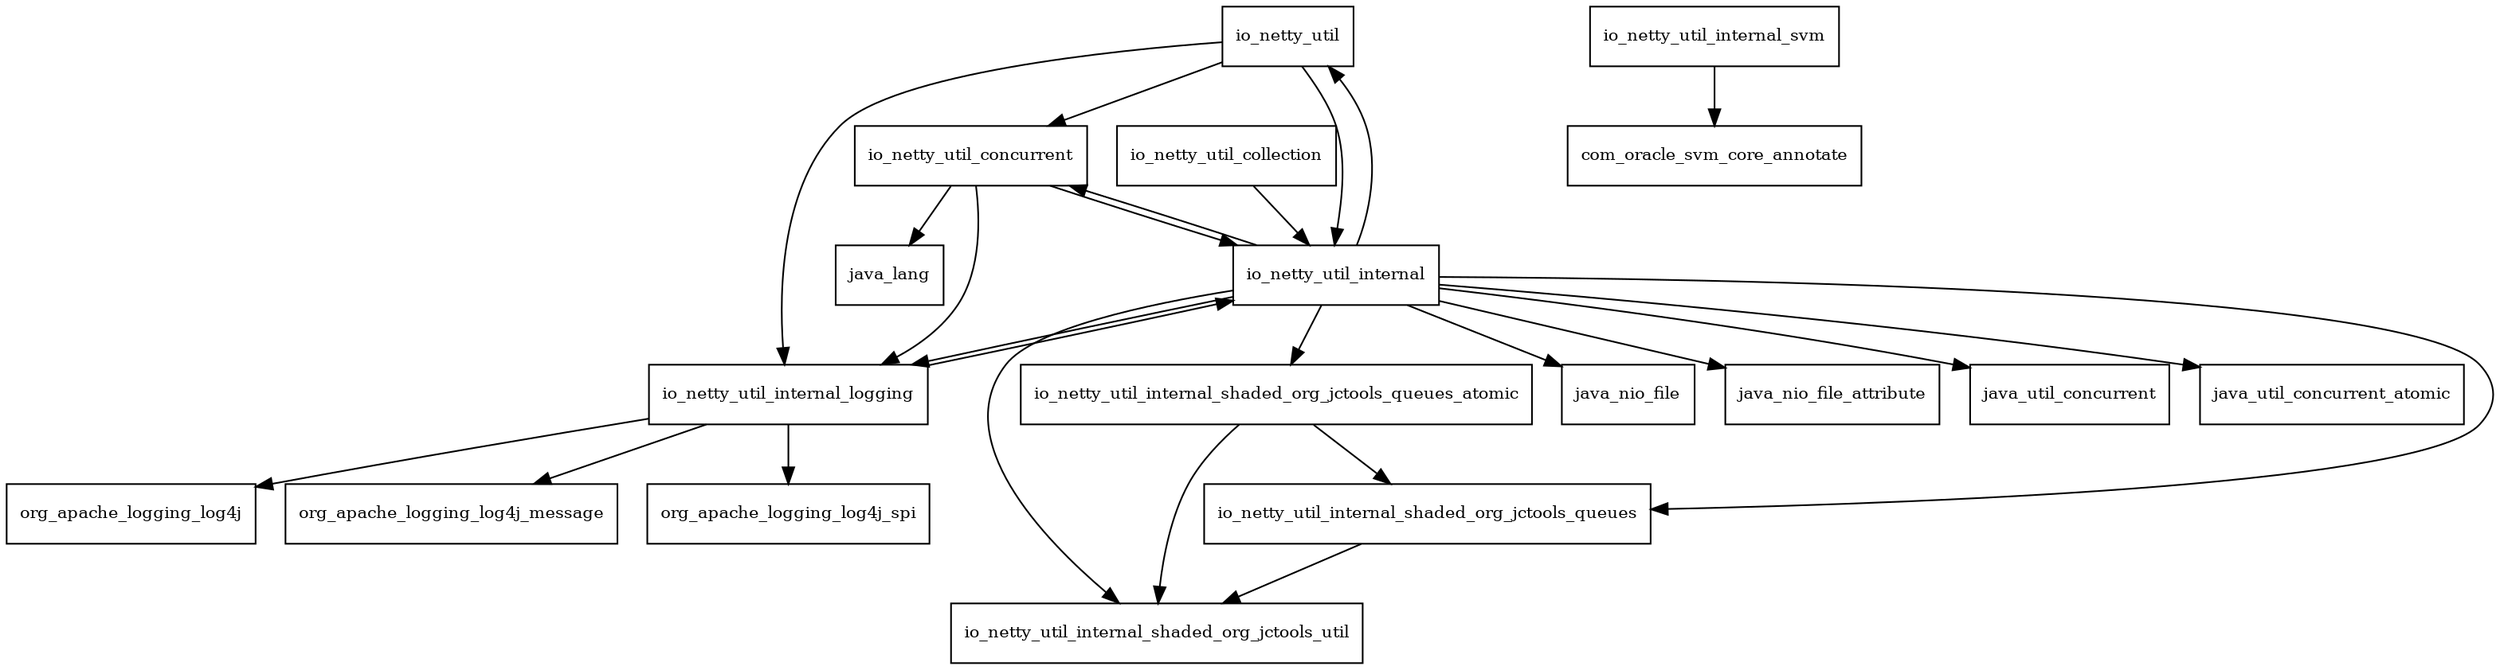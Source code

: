 digraph netty_common_4_1_37_Final_package_dependencies {
  node [shape = box, fontsize=10.0];
  io_netty_util -> io_netty_util_concurrent;
  io_netty_util -> io_netty_util_internal;
  io_netty_util -> io_netty_util_internal_logging;
  io_netty_util_collection -> io_netty_util_internal;
  io_netty_util_concurrent -> io_netty_util_internal;
  io_netty_util_concurrent -> io_netty_util_internal_logging;
  io_netty_util_concurrent -> java_lang;
  io_netty_util_internal -> io_netty_util;
  io_netty_util_internal -> io_netty_util_concurrent;
  io_netty_util_internal -> io_netty_util_internal_logging;
  io_netty_util_internal -> io_netty_util_internal_shaded_org_jctools_queues;
  io_netty_util_internal -> io_netty_util_internal_shaded_org_jctools_queues_atomic;
  io_netty_util_internal -> io_netty_util_internal_shaded_org_jctools_util;
  io_netty_util_internal -> java_nio_file;
  io_netty_util_internal -> java_nio_file_attribute;
  io_netty_util_internal -> java_util_concurrent;
  io_netty_util_internal -> java_util_concurrent_atomic;
  io_netty_util_internal_logging -> io_netty_util_internal;
  io_netty_util_internal_logging -> org_apache_logging_log4j;
  io_netty_util_internal_logging -> org_apache_logging_log4j_message;
  io_netty_util_internal_logging -> org_apache_logging_log4j_spi;
  io_netty_util_internal_shaded_org_jctools_queues -> io_netty_util_internal_shaded_org_jctools_util;
  io_netty_util_internal_shaded_org_jctools_queues_atomic -> io_netty_util_internal_shaded_org_jctools_queues;
  io_netty_util_internal_shaded_org_jctools_queues_atomic -> io_netty_util_internal_shaded_org_jctools_util;
  io_netty_util_internal_svm -> com_oracle_svm_core_annotate;
}
